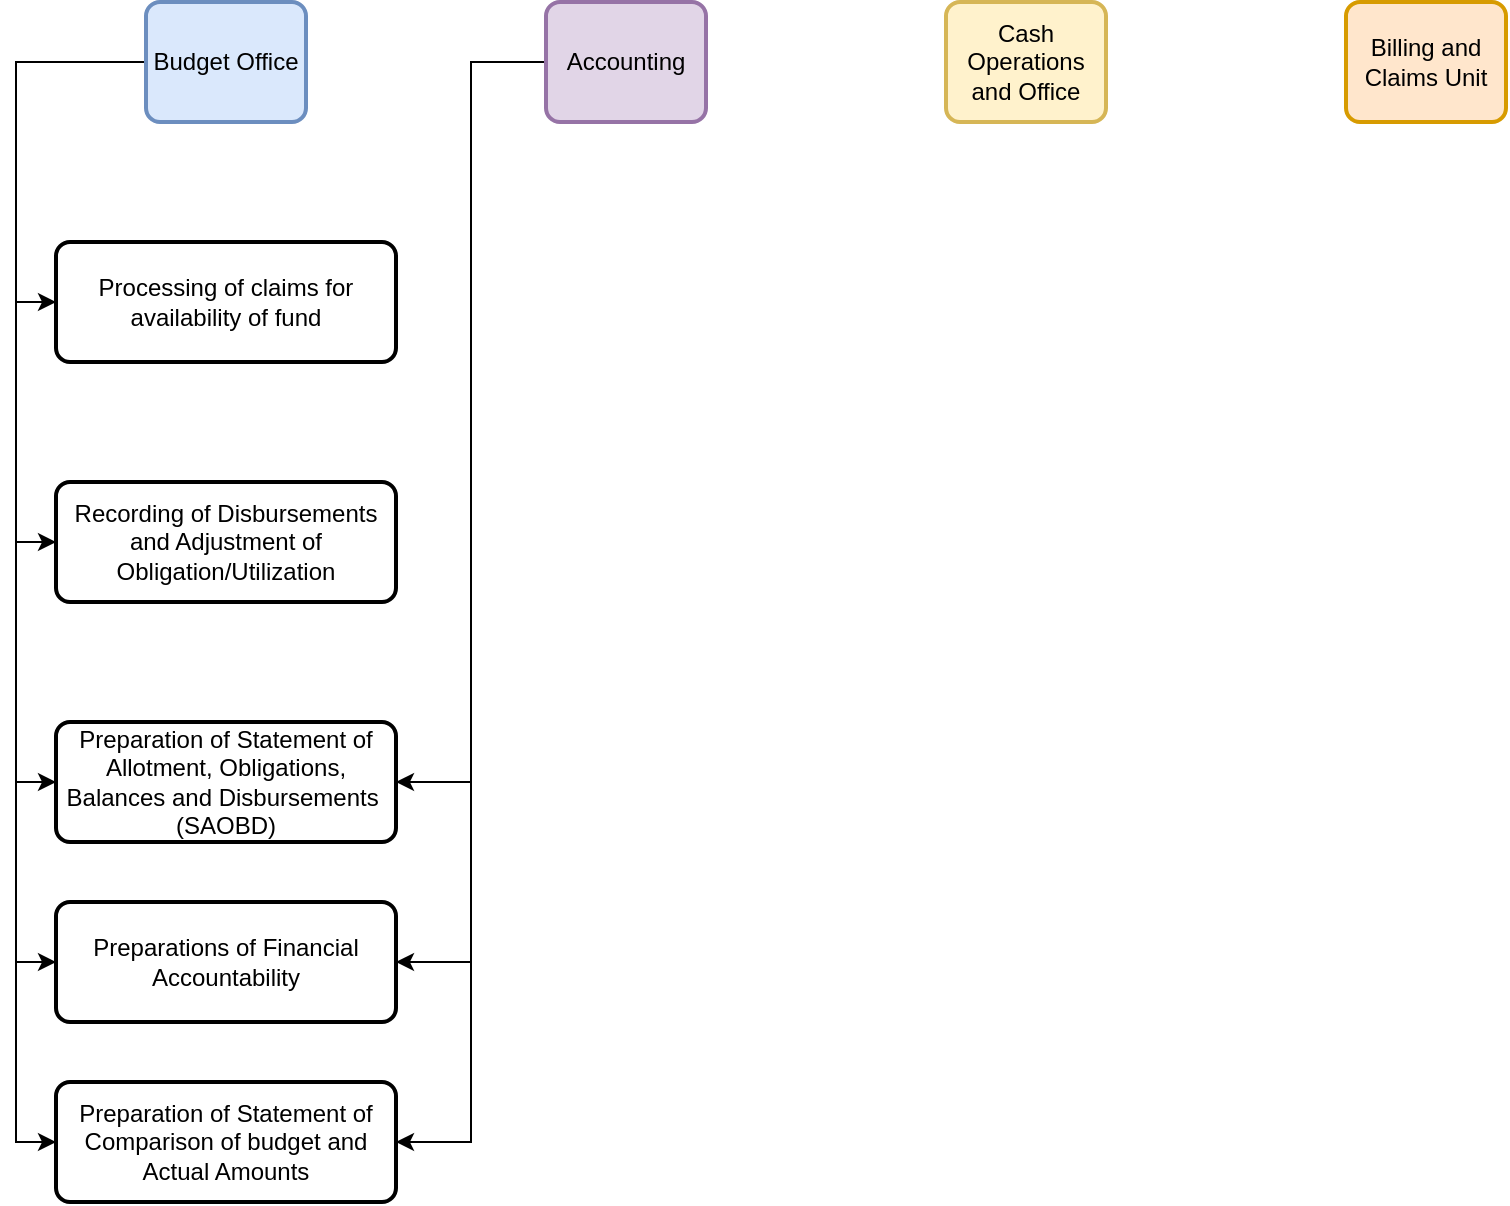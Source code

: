 <mxfile version="20.1.1" type="github">
  <diagram id="kmViDiwOIy_1BK0ksrDb" name="Relationships">
    <mxGraphModel dx="1422" dy="754" grid="1" gridSize="10" guides="1" tooltips="1" connect="1" arrows="1" fold="1" page="1" pageScale="1" pageWidth="850" pageHeight="1100" math="0" shadow="0">
      <root>
        <mxCell id="0" />
        <mxCell id="1" parent="0" />
        <mxCell id="Ekcg4xE2zAP1b17fsqiW-9" style="edgeStyle=orthogonalEdgeStyle;rounded=0;orthogonalLoop=1;jettySize=auto;html=1;entryX=0;entryY=0.5;entryDx=0;entryDy=0;" parent="1" source="Ekcg4xE2zAP1b17fsqiW-2" target="Ekcg4xE2zAP1b17fsqiW-6" edge="1">
          <mxGeometry relative="1" as="geometry">
            <Array as="points">
              <mxPoint x="55" y="150" />
              <mxPoint x="55" y="270" />
            </Array>
          </mxGeometry>
        </mxCell>
        <mxCell id="Ekcg4xE2zAP1b17fsqiW-10" style="edgeStyle=orthogonalEdgeStyle;rounded=0;orthogonalLoop=1;jettySize=auto;html=1;entryX=0;entryY=0.5;entryDx=0;entryDy=0;" parent="1" source="Ekcg4xE2zAP1b17fsqiW-2" target="Ekcg4xE2zAP1b17fsqiW-7" edge="1">
          <mxGeometry relative="1" as="geometry">
            <Array as="points">
              <mxPoint x="55" y="150" />
              <mxPoint x="55" y="390" />
            </Array>
          </mxGeometry>
        </mxCell>
        <mxCell id="Ekcg4xE2zAP1b17fsqiW-11" style="edgeStyle=orthogonalEdgeStyle;rounded=0;orthogonalLoop=1;jettySize=auto;html=1;entryX=0;entryY=0.5;entryDx=0;entryDy=0;" parent="1" source="Ekcg4xE2zAP1b17fsqiW-2" target="Ekcg4xE2zAP1b17fsqiW-8" edge="1">
          <mxGeometry relative="1" as="geometry">
            <Array as="points">
              <mxPoint x="55" y="150" />
              <mxPoint x="55" y="510" />
            </Array>
          </mxGeometry>
        </mxCell>
        <mxCell id="Ekcg4xE2zAP1b17fsqiW-14" style="edgeStyle=orthogonalEdgeStyle;rounded=0;orthogonalLoop=1;jettySize=auto;html=1;entryX=0;entryY=0.5;entryDx=0;entryDy=0;" parent="1" source="Ekcg4xE2zAP1b17fsqiW-2" target="Ekcg4xE2zAP1b17fsqiW-13" edge="1">
          <mxGeometry relative="1" as="geometry">
            <Array as="points">
              <mxPoint x="55" y="150" />
              <mxPoint x="55" y="600" />
            </Array>
          </mxGeometry>
        </mxCell>
        <mxCell id="FGZwWDeCCHYoIA2VcYdf-3" style="edgeStyle=orthogonalEdgeStyle;rounded=0;orthogonalLoop=1;jettySize=auto;html=1;entryX=0;entryY=0.5;entryDx=0;entryDy=0;" edge="1" parent="1" source="Ekcg4xE2zAP1b17fsqiW-2" target="FGZwWDeCCHYoIA2VcYdf-1">
          <mxGeometry relative="1" as="geometry">
            <Array as="points">
              <mxPoint x="55" y="150" />
              <mxPoint x="55" y="690" />
            </Array>
          </mxGeometry>
        </mxCell>
        <mxCell id="Ekcg4xE2zAP1b17fsqiW-2" value="Budget Office" style="rounded=1;whiteSpace=wrap;html=1;absoluteArcSize=1;arcSize=14;strokeWidth=2;fillColor=#dae8fc;strokeColor=#6c8ebf;" parent="1" vertex="1">
          <mxGeometry x="120" y="120" width="80" height="60" as="geometry" />
        </mxCell>
        <mxCell id="Ekcg4xE2zAP1b17fsqiW-12" style="edgeStyle=orthogonalEdgeStyle;rounded=0;orthogonalLoop=1;jettySize=auto;html=1;entryX=1;entryY=0.5;entryDx=0;entryDy=0;" parent="1" source="Ekcg4xE2zAP1b17fsqiW-3" target="Ekcg4xE2zAP1b17fsqiW-8" edge="1">
          <mxGeometry relative="1" as="geometry" />
        </mxCell>
        <mxCell id="Ekcg4xE2zAP1b17fsqiW-15" style="edgeStyle=orthogonalEdgeStyle;rounded=0;orthogonalLoop=1;jettySize=auto;html=1;entryX=1;entryY=0.5;entryDx=0;entryDy=0;" parent="1" source="Ekcg4xE2zAP1b17fsqiW-3" target="Ekcg4xE2zAP1b17fsqiW-13" edge="1">
          <mxGeometry relative="1" as="geometry" />
        </mxCell>
        <mxCell id="FGZwWDeCCHYoIA2VcYdf-2" style="edgeStyle=orthogonalEdgeStyle;rounded=0;orthogonalLoop=1;jettySize=auto;html=1;entryX=1;entryY=0.5;entryDx=0;entryDy=0;" edge="1" parent="1" source="Ekcg4xE2zAP1b17fsqiW-3" target="FGZwWDeCCHYoIA2VcYdf-1">
          <mxGeometry relative="1" as="geometry" />
        </mxCell>
        <mxCell id="Ekcg4xE2zAP1b17fsqiW-3" value="Accounting" style="rounded=1;whiteSpace=wrap;html=1;absoluteArcSize=1;arcSize=14;strokeWidth=2;fillColor=#e1d5e7;strokeColor=#9673a6;" parent="1" vertex="1">
          <mxGeometry x="320" y="120" width="80" height="60" as="geometry" />
        </mxCell>
        <mxCell id="Ekcg4xE2zAP1b17fsqiW-4" value="Cash Operations and Office" style="rounded=1;whiteSpace=wrap;html=1;absoluteArcSize=1;arcSize=14;strokeWidth=2;fillColor=#fff2cc;strokeColor=#d6b656;" parent="1" vertex="1">
          <mxGeometry x="520" y="120" width="80" height="60" as="geometry" />
        </mxCell>
        <mxCell id="Ekcg4xE2zAP1b17fsqiW-5" value="Billing and Claims Unit" style="rounded=1;whiteSpace=wrap;html=1;absoluteArcSize=1;arcSize=14;strokeWidth=2;fillColor=#ffe6cc;strokeColor=#d79b00;" parent="1" vertex="1">
          <mxGeometry x="720" y="120" width="80" height="60" as="geometry" />
        </mxCell>
        <mxCell id="Ekcg4xE2zAP1b17fsqiW-6" value="Processing of claims for availability of fund" style="rounded=1;whiteSpace=wrap;html=1;absoluteArcSize=1;arcSize=14;strokeWidth=2;" parent="1" vertex="1">
          <mxGeometry x="75" y="240" width="170" height="60" as="geometry" />
        </mxCell>
        <mxCell id="Ekcg4xE2zAP1b17fsqiW-7" value="Recording of Disbursements and Adjustment of Obligation/Utilization" style="rounded=1;whiteSpace=wrap;html=1;absoluteArcSize=1;arcSize=14;strokeWidth=2;" parent="1" vertex="1">
          <mxGeometry x="75" y="360" width="170" height="60" as="geometry" />
        </mxCell>
        <mxCell id="Ekcg4xE2zAP1b17fsqiW-8" value="Preparation of Statement of Allotment, Obligations, Balances and Disbursements&amp;nbsp;&lt;br&gt;(SAOBD)" style="rounded=1;whiteSpace=wrap;html=1;absoluteArcSize=1;arcSize=14;strokeWidth=2;" parent="1" vertex="1">
          <mxGeometry x="75" y="480" width="170" height="60" as="geometry" />
        </mxCell>
        <mxCell id="Ekcg4xE2zAP1b17fsqiW-13" value="Preparations of Financial Accountability" style="rounded=1;whiteSpace=wrap;html=1;absoluteArcSize=1;arcSize=14;strokeWidth=2;" parent="1" vertex="1">
          <mxGeometry x="75" y="570" width="170" height="60" as="geometry" />
        </mxCell>
        <mxCell id="FGZwWDeCCHYoIA2VcYdf-1" value="Preparation of Statement of Comparison of budget and Actual Amounts" style="rounded=1;whiteSpace=wrap;html=1;absoluteArcSize=1;arcSize=14;strokeWidth=2;" vertex="1" parent="1">
          <mxGeometry x="75" y="660" width="170" height="60" as="geometry" />
        </mxCell>
      </root>
    </mxGraphModel>
  </diagram>
</mxfile>
